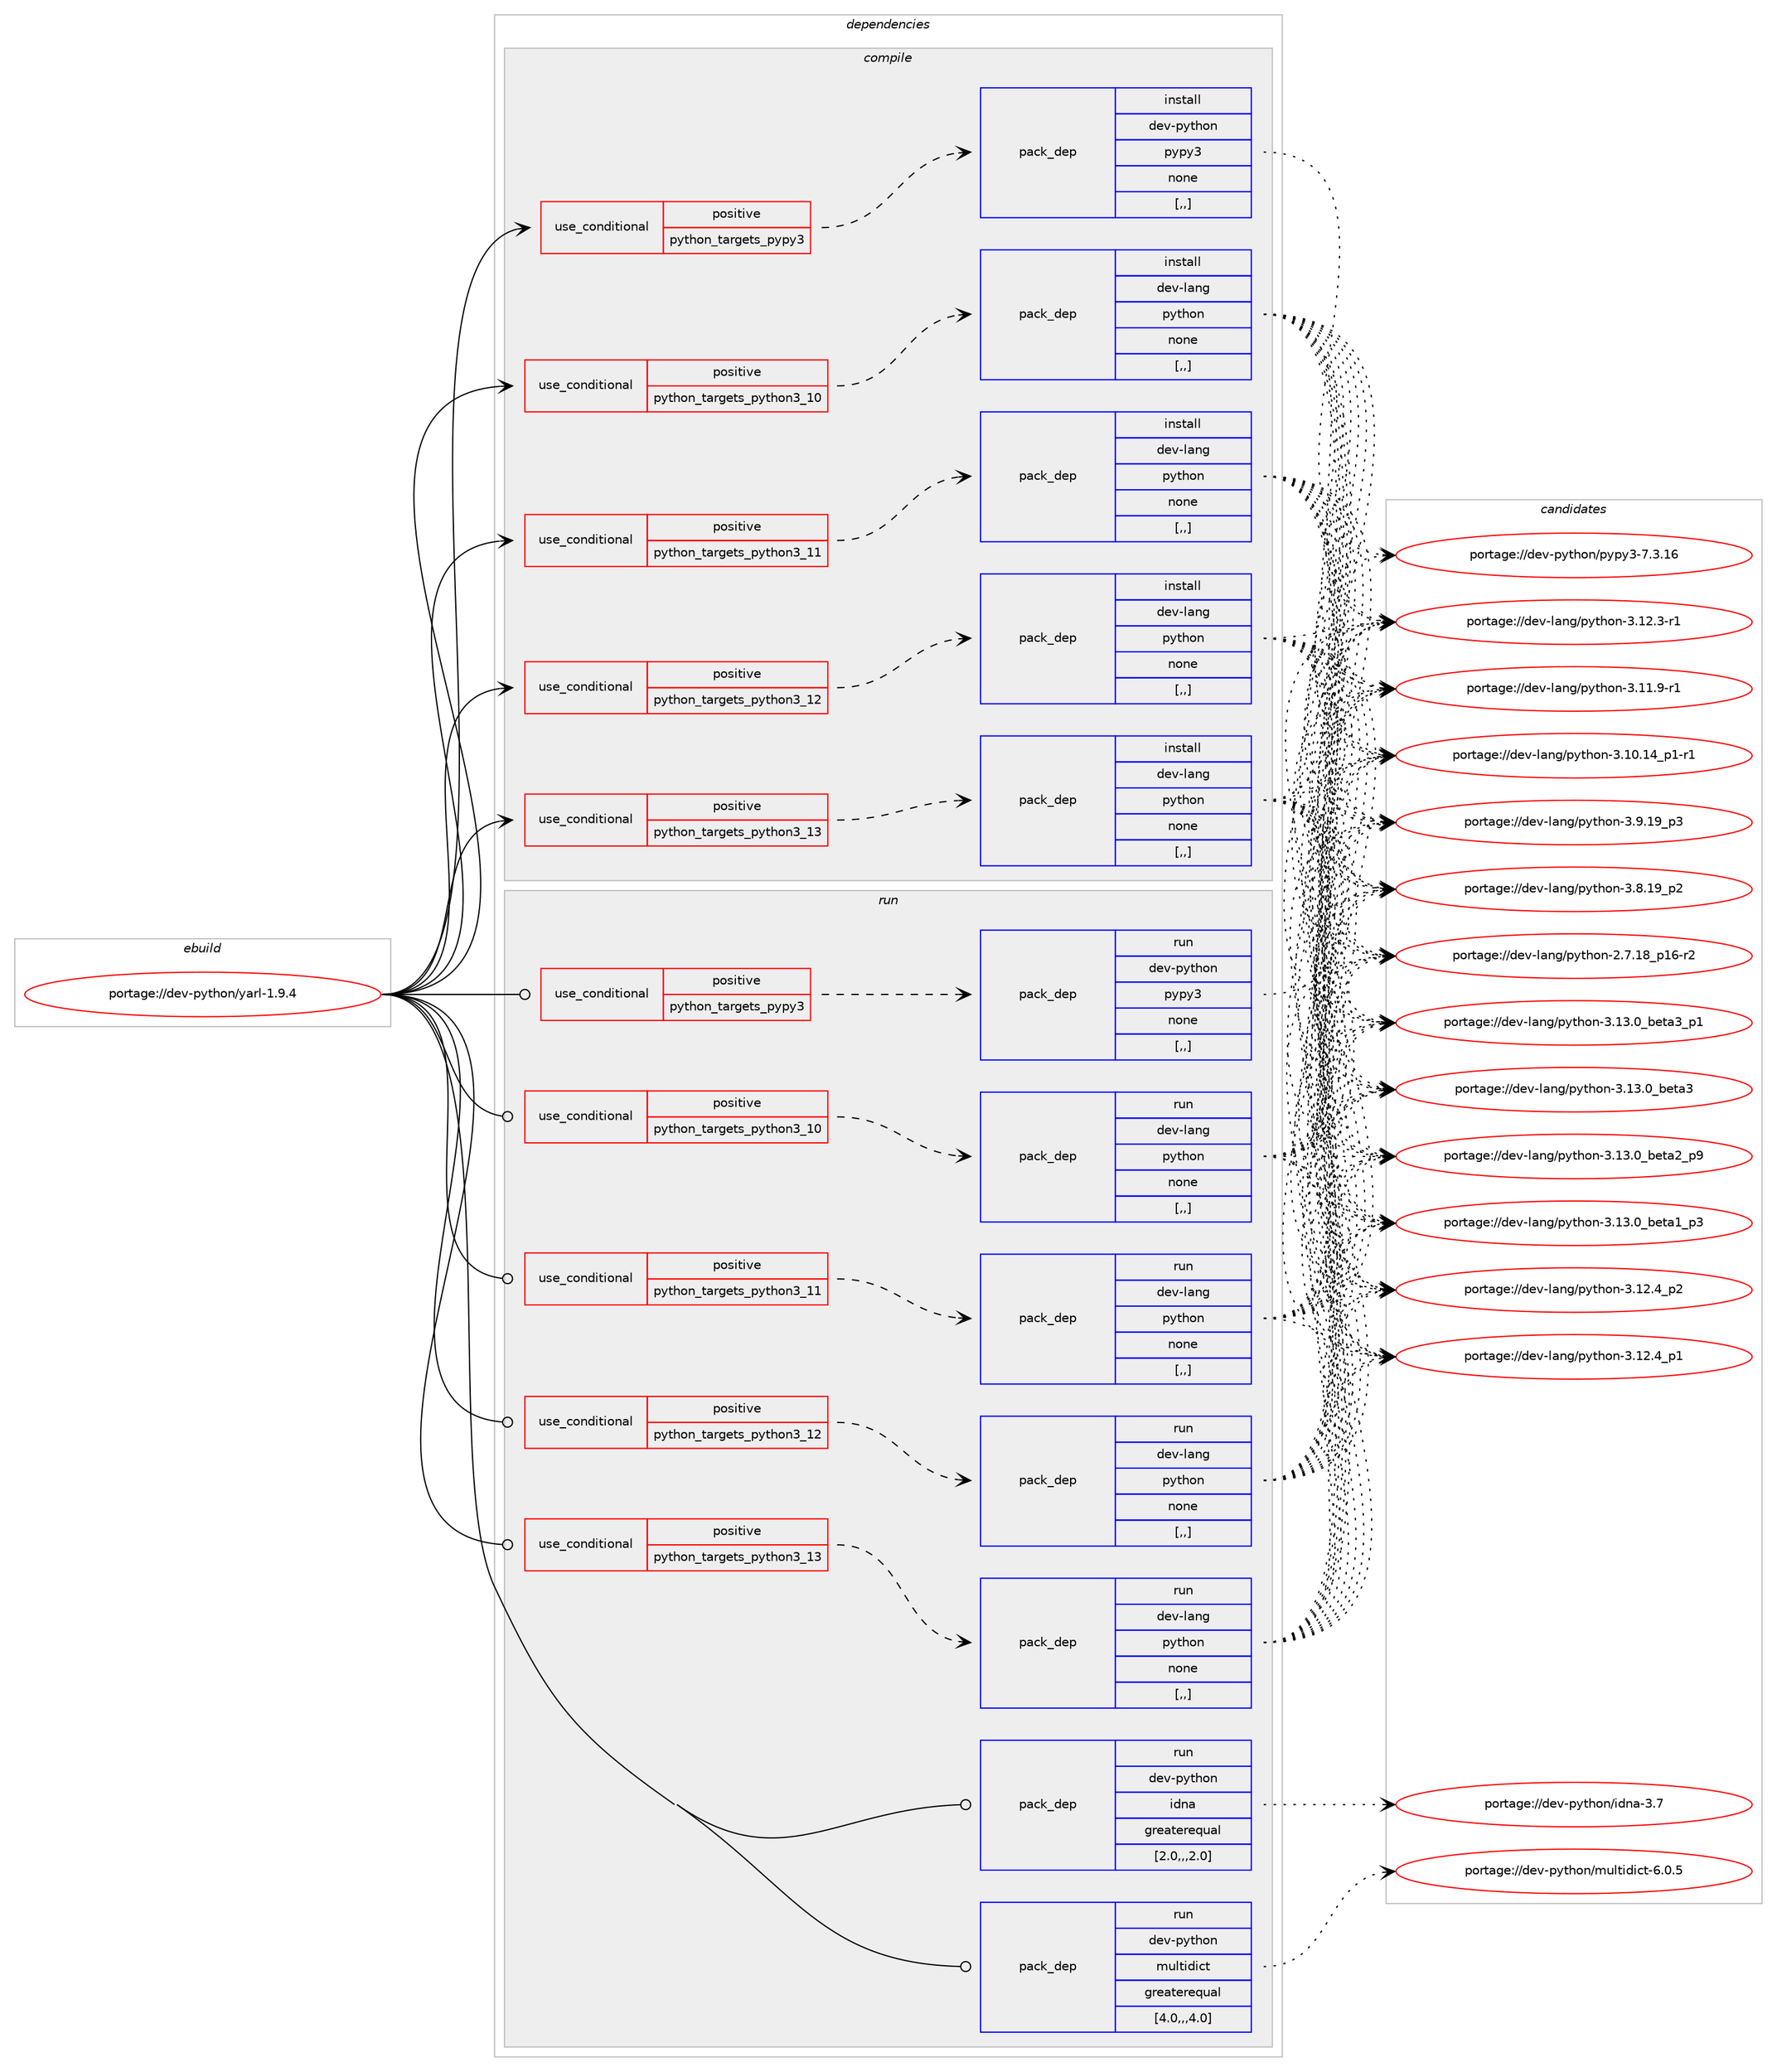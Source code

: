 digraph prolog {

# *************
# Graph options
# *************

newrank=true;
concentrate=true;
compound=true;
graph [rankdir=LR,fontname=Helvetica,fontsize=10,ranksep=1.5];#, ranksep=2.5, nodesep=0.2];
edge  [arrowhead=vee];
node  [fontname=Helvetica,fontsize=10];

# **********
# The ebuild
# **********

subgraph cluster_leftcol {
color=gray;
rank=same;
label=<<i>ebuild</i>>;
id [label="portage://dev-python/yarl-1.9.4", color=red, width=4, href="../dev-python/yarl-1.9.4.svg"];
}

# ****************
# The dependencies
# ****************

subgraph cluster_midcol {
color=gray;
label=<<i>dependencies</i>>;
subgraph cluster_compile {
fillcolor="#eeeeee";
style=filled;
label=<<i>compile</i>>;
subgraph cond41022 {
dependency166795 [label=<<TABLE BORDER="0" CELLBORDER="1" CELLSPACING="0" CELLPADDING="4"><TR><TD ROWSPAN="3" CELLPADDING="10">use_conditional</TD></TR><TR><TD>positive</TD></TR><TR><TD>python_targets_pypy3</TD></TR></TABLE>>, shape=none, color=red];
subgraph pack124512 {
dependency166796 [label=<<TABLE BORDER="0" CELLBORDER="1" CELLSPACING="0" CELLPADDING="4" WIDTH="220"><TR><TD ROWSPAN="6" CELLPADDING="30">pack_dep</TD></TR><TR><TD WIDTH="110">install</TD></TR><TR><TD>dev-python</TD></TR><TR><TD>pypy3</TD></TR><TR><TD>none</TD></TR><TR><TD>[,,]</TD></TR></TABLE>>, shape=none, color=blue];
}
dependency166795:e -> dependency166796:w [weight=20,style="dashed",arrowhead="vee"];
}
id:e -> dependency166795:w [weight=20,style="solid",arrowhead="vee"];
subgraph cond41023 {
dependency166797 [label=<<TABLE BORDER="0" CELLBORDER="1" CELLSPACING="0" CELLPADDING="4"><TR><TD ROWSPAN="3" CELLPADDING="10">use_conditional</TD></TR><TR><TD>positive</TD></TR><TR><TD>python_targets_python3_10</TD></TR></TABLE>>, shape=none, color=red];
subgraph pack124513 {
dependency166798 [label=<<TABLE BORDER="0" CELLBORDER="1" CELLSPACING="0" CELLPADDING="4" WIDTH="220"><TR><TD ROWSPAN="6" CELLPADDING="30">pack_dep</TD></TR><TR><TD WIDTH="110">install</TD></TR><TR><TD>dev-lang</TD></TR><TR><TD>python</TD></TR><TR><TD>none</TD></TR><TR><TD>[,,]</TD></TR></TABLE>>, shape=none, color=blue];
}
dependency166797:e -> dependency166798:w [weight=20,style="dashed",arrowhead="vee"];
}
id:e -> dependency166797:w [weight=20,style="solid",arrowhead="vee"];
subgraph cond41024 {
dependency166799 [label=<<TABLE BORDER="0" CELLBORDER="1" CELLSPACING="0" CELLPADDING="4"><TR><TD ROWSPAN="3" CELLPADDING="10">use_conditional</TD></TR><TR><TD>positive</TD></TR><TR><TD>python_targets_python3_11</TD></TR></TABLE>>, shape=none, color=red];
subgraph pack124514 {
dependency166800 [label=<<TABLE BORDER="0" CELLBORDER="1" CELLSPACING="0" CELLPADDING="4" WIDTH="220"><TR><TD ROWSPAN="6" CELLPADDING="30">pack_dep</TD></TR><TR><TD WIDTH="110">install</TD></TR><TR><TD>dev-lang</TD></TR><TR><TD>python</TD></TR><TR><TD>none</TD></TR><TR><TD>[,,]</TD></TR></TABLE>>, shape=none, color=blue];
}
dependency166799:e -> dependency166800:w [weight=20,style="dashed",arrowhead="vee"];
}
id:e -> dependency166799:w [weight=20,style="solid",arrowhead="vee"];
subgraph cond41025 {
dependency166801 [label=<<TABLE BORDER="0" CELLBORDER="1" CELLSPACING="0" CELLPADDING="4"><TR><TD ROWSPAN="3" CELLPADDING="10">use_conditional</TD></TR><TR><TD>positive</TD></TR><TR><TD>python_targets_python3_12</TD></TR></TABLE>>, shape=none, color=red];
subgraph pack124515 {
dependency166802 [label=<<TABLE BORDER="0" CELLBORDER="1" CELLSPACING="0" CELLPADDING="4" WIDTH="220"><TR><TD ROWSPAN="6" CELLPADDING="30">pack_dep</TD></TR><TR><TD WIDTH="110">install</TD></TR><TR><TD>dev-lang</TD></TR><TR><TD>python</TD></TR><TR><TD>none</TD></TR><TR><TD>[,,]</TD></TR></TABLE>>, shape=none, color=blue];
}
dependency166801:e -> dependency166802:w [weight=20,style="dashed",arrowhead="vee"];
}
id:e -> dependency166801:w [weight=20,style="solid",arrowhead="vee"];
subgraph cond41026 {
dependency166803 [label=<<TABLE BORDER="0" CELLBORDER="1" CELLSPACING="0" CELLPADDING="4"><TR><TD ROWSPAN="3" CELLPADDING="10">use_conditional</TD></TR><TR><TD>positive</TD></TR><TR><TD>python_targets_python3_13</TD></TR></TABLE>>, shape=none, color=red];
subgraph pack124516 {
dependency166804 [label=<<TABLE BORDER="0" CELLBORDER="1" CELLSPACING="0" CELLPADDING="4" WIDTH="220"><TR><TD ROWSPAN="6" CELLPADDING="30">pack_dep</TD></TR><TR><TD WIDTH="110">install</TD></TR><TR><TD>dev-lang</TD></TR><TR><TD>python</TD></TR><TR><TD>none</TD></TR><TR><TD>[,,]</TD></TR></TABLE>>, shape=none, color=blue];
}
dependency166803:e -> dependency166804:w [weight=20,style="dashed",arrowhead="vee"];
}
id:e -> dependency166803:w [weight=20,style="solid",arrowhead="vee"];
}
subgraph cluster_compileandrun {
fillcolor="#eeeeee";
style=filled;
label=<<i>compile and run</i>>;
}
subgraph cluster_run {
fillcolor="#eeeeee";
style=filled;
label=<<i>run</i>>;
subgraph cond41027 {
dependency166805 [label=<<TABLE BORDER="0" CELLBORDER="1" CELLSPACING="0" CELLPADDING="4"><TR><TD ROWSPAN="3" CELLPADDING="10">use_conditional</TD></TR><TR><TD>positive</TD></TR><TR><TD>python_targets_pypy3</TD></TR></TABLE>>, shape=none, color=red];
subgraph pack124517 {
dependency166806 [label=<<TABLE BORDER="0" CELLBORDER="1" CELLSPACING="0" CELLPADDING="4" WIDTH="220"><TR><TD ROWSPAN="6" CELLPADDING="30">pack_dep</TD></TR><TR><TD WIDTH="110">run</TD></TR><TR><TD>dev-python</TD></TR><TR><TD>pypy3</TD></TR><TR><TD>none</TD></TR><TR><TD>[,,]</TD></TR></TABLE>>, shape=none, color=blue];
}
dependency166805:e -> dependency166806:w [weight=20,style="dashed",arrowhead="vee"];
}
id:e -> dependency166805:w [weight=20,style="solid",arrowhead="odot"];
subgraph cond41028 {
dependency166807 [label=<<TABLE BORDER="0" CELLBORDER="1" CELLSPACING="0" CELLPADDING="4"><TR><TD ROWSPAN="3" CELLPADDING="10">use_conditional</TD></TR><TR><TD>positive</TD></TR><TR><TD>python_targets_python3_10</TD></TR></TABLE>>, shape=none, color=red];
subgraph pack124518 {
dependency166808 [label=<<TABLE BORDER="0" CELLBORDER="1" CELLSPACING="0" CELLPADDING="4" WIDTH="220"><TR><TD ROWSPAN="6" CELLPADDING="30">pack_dep</TD></TR><TR><TD WIDTH="110">run</TD></TR><TR><TD>dev-lang</TD></TR><TR><TD>python</TD></TR><TR><TD>none</TD></TR><TR><TD>[,,]</TD></TR></TABLE>>, shape=none, color=blue];
}
dependency166807:e -> dependency166808:w [weight=20,style="dashed",arrowhead="vee"];
}
id:e -> dependency166807:w [weight=20,style="solid",arrowhead="odot"];
subgraph cond41029 {
dependency166809 [label=<<TABLE BORDER="0" CELLBORDER="1" CELLSPACING="0" CELLPADDING="4"><TR><TD ROWSPAN="3" CELLPADDING="10">use_conditional</TD></TR><TR><TD>positive</TD></TR><TR><TD>python_targets_python3_11</TD></TR></TABLE>>, shape=none, color=red];
subgraph pack124519 {
dependency166810 [label=<<TABLE BORDER="0" CELLBORDER="1" CELLSPACING="0" CELLPADDING="4" WIDTH="220"><TR><TD ROWSPAN="6" CELLPADDING="30">pack_dep</TD></TR><TR><TD WIDTH="110">run</TD></TR><TR><TD>dev-lang</TD></TR><TR><TD>python</TD></TR><TR><TD>none</TD></TR><TR><TD>[,,]</TD></TR></TABLE>>, shape=none, color=blue];
}
dependency166809:e -> dependency166810:w [weight=20,style="dashed",arrowhead="vee"];
}
id:e -> dependency166809:w [weight=20,style="solid",arrowhead="odot"];
subgraph cond41030 {
dependency166811 [label=<<TABLE BORDER="0" CELLBORDER="1" CELLSPACING="0" CELLPADDING="4"><TR><TD ROWSPAN="3" CELLPADDING="10">use_conditional</TD></TR><TR><TD>positive</TD></TR><TR><TD>python_targets_python3_12</TD></TR></TABLE>>, shape=none, color=red];
subgraph pack124520 {
dependency166812 [label=<<TABLE BORDER="0" CELLBORDER="1" CELLSPACING="0" CELLPADDING="4" WIDTH="220"><TR><TD ROWSPAN="6" CELLPADDING="30">pack_dep</TD></TR><TR><TD WIDTH="110">run</TD></TR><TR><TD>dev-lang</TD></TR><TR><TD>python</TD></TR><TR><TD>none</TD></TR><TR><TD>[,,]</TD></TR></TABLE>>, shape=none, color=blue];
}
dependency166811:e -> dependency166812:w [weight=20,style="dashed",arrowhead="vee"];
}
id:e -> dependency166811:w [weight=20,style="solid",arrowhead="odot"];
subgraph cond41031 {
dependency166813 [label=<<TABLE BORDER="0" CELLBORDER="1" CELLSPACING="0" CELLPADDING="4"><TR><TD ROWSPAN="3" CELLPADDING="10">use_conditional</TD></TR><TR><TD>positive</TD></TR><TR><TD>python_targets_python3_13</TD></TR></TABLE>>, shape=none, color=red];
subgraph pack124521 {
dependency166814 [label=<<TABLE BORDER="0" CELLBORDER="1" CELLSPACING="0" CELLPADDING="4" WIDTH="220"><TR><TD ROWSPAN="6" CELLPADDING="30">pack_dep</TD></TR><TR><TD WIDTH="110">run</TD></TR><TR><TD>dev-lang</TD></TR><TR><TD>python</TD></TR><TR><TD>none</TD></TR><TR><TD>[,,]</TD></TR></TABLE>>, shape=none, color=blue];
}
dependency166813:e -> dependency166814:w [weight=20,style="dashed",arrowhead="vee"];
}
id:e -> dependency166813:w [weight=20,style="solid",arrowhead="odot"];
subgraph pack124522 {
dependency166815 [label=<<TABLE BORDER="0" CELLBORDER="1" CELLSPACING="0" CELLPADDING="4" WIDTH="220"><TR><TD ROWSPAN="6" CELLPADDING="30">pack_dep</TD></TR><TR><TD WIDTH="110">run</TD></TR><TR><TD>dev-python</TD></TR><TR><TD>idna</TD></TR><TR><TD>greaterequal</TD></TR><TR><TD>[2.0,,,2.0]</TD></TR></TABLE>>, shape=none, color=blue];
}
id:e -> dependency166815:w [weight=20,style="solid",arrowhead="odot"];
subgraph pack124523 {
dependency166816 [label=<<TABLE BORDER="0" CELLBORDER="1" CELLSPACING="0" CELLPADDING="4" WIDTH="220"><TR><TD ROWSPAN="6" CELLPADDING="30">pack_dep</TD></TR><TR><TD WIDTH="110">run</TD></TR><TR><TD>dev-python</TD></TR><TR><TD>multidict</TD></TR><TR><TD>greaterequal</TD></TR><TR><TD>[4.0,,,4.0]</TD></TR></TABLE>>, shape=none, color=blue];
}
id:e -> dependency166816:w [weight=20,style="solid",arrowhead="odot"];
}
}

# **************
# The candidates
# **************

subgraph cluster_choices {
rank=same;
color=gray;
label=<<i>candidates</i>>;

subgraph choice124512 {
color=black;
nodesep=1;
choice10010111845112121116104111110471121211121215145554651464954 [label="portage://dev-python/pypy3-7.3.16", color=red, width=4,href="../dev-python/pypy3-7.3.16.svg"];
dependency166796:e -> choice10010111845112121116104111110471121211121215145554651464954:w [style=dotted,weight="100"];
}
subgraph choice124513 {
color=black;
nodesep=1;
choice10010111845108971101034711212111610411111045514649514648959810111697519511249 [label="portage://dev-lang/python-3.13.0_beta3_p1", color=red, width=4,href="../dev-lang/python-3.13.0_beta3_p1.svg"];
choice1001011184510897110103471121211161041111104551464951464895981011169751 [label="portage://dev-lang/python-3.13.0_beta3", color=red, width=4,href="../dev-lang/python-3.13.0_beta3.svg"];
choice10010111845108971101034711212111610411111045514649514648959810111697509511257 [label="portage://dev-lang/python-3.13.0_beta2_p9", color=red, width=4,href="../dev-lang/python-3.13.0_beta2_p9.svg"];
choice10010111845108971101034711212111610411111045514649514648959810111697499511251 [label="portage://dev-lang/python-3.13.0_beta1_p3", color=red, width=4,href="../dev-lang/python-3.13.0_beta1_p3.svg"];
choice100101118451089711010347112121116104111110455146495046529511250 [label="portage://dev-lang/python-3.12.4_p2", color=red, width=4,href="../dev-lang/python-3.12.4_p2.svg"];
choice100101118451089711010347112121116104111110455146495046529511249 [label="portage://dev-lang/python-3.12.4_p1", color=red, width=4,href="../dev-lang/python-3.12.4_p1.svg"];
choice100101118451089711010347112121116104111110455146495046514511449 [label="portage://dev-lang/python-3.12.3-r1", color=red, width=4,href="../dev-lang/python-3.12.3-r1.svg"];
choice100101118451089711010347112121116104111110455146494946574511449 [label="portage://dev-lang/python-3.11.9-r1", color=red, width=4,href="../dev-lang/python-3.11.9-r1.svg"];
choice100101118451089711010347112121116104111110455146494846495295112494511449 [label="portage://dev-lang/python-3.10.14_p1-r1", color=red, width=4,href="../dev-lang/python-3.10.14_p1-r1.svg"];
choice100101118451089711010347112121116104111110455146574649579511251 [label="portage://dev-lang/python-3.9.19_p3", color=red, width=4,href="../dev-lang/python-3.9.19_p3.svg"];
choice100101118451089711010347112121116104111110455146564649579511250 [label="portage://dev-lang/python-3.8.19_p2", color=red, width=4,href="../dev-lang/python-3.8.19_p2.svg"];
choice100101118451089711010347112121116104111110455046554649569511249544511450 [label="portage://dev-lang/python-2.7.18_p16-r2", color=red, width=4,href="../dev-lang/python-2.7.18_p16-r2.svg"];
dependency166798:e -> choice10010111845108971101034711212111610411111045514649514648959810111697519511249:w [style=dotted,weight="100"];
dependency166798:e -> choice1001011184510897110103471121211161041111104551464951464895981011169751:w [style=dotted,weight="100"];
dependency166798:e -> choice10010111845108971101034711212111610411111045514649514648959810111697509511257:w [style=dotted,weight="100"];
dependency166798:e -> choice10010111845108971101034711212111610411111045514649514648959810111697499511251:w [style=dotted,weight="100"];
dependency166798:e -> choice100101118451089711010347112121116104111110455146495046529511250:w [style=dotted,weight="100"];
dependency166798:e -> choice100101118451089711010347112121116104111110455146495046529511249:w [style=dotted,weight="100"];
dependency166798:e -> choice100101118451089711010347112121116104111110455146495046514511449:w [style=dotted,weight="100"];
dependency166798:e -> choice100101118451089711010347112121116104111110455146494946574511449:w [style=dotted,weight="100"];
dependency166798:e -> choice100101118451089711010347112121116104111110455146494846495295112494511449:w [style=dotted,weight="100"];
dependency166798:e -> choice100101118451089711010347112121116104111110455146574649579511251:w [style=dotted,weight="100"];
dependency166798:e -> choice100101118451089711010347112121116104111110455146564649579511250:w [style=dotted,weight="100"];
dependency166798:e -> choice100101118451089711010347112121116104111110455046554649569511249544511450:w [style=dotted,weight="100"];
}
subgraph choice124514 {
color=black;
nodesep=1;
choice10010111845108971101034711212111610411111045514649514648959810111697519511249 [label="portage://dev-lang/python-3.13.0_beta3_p1", color=red, width=4,href="../dev-lang/python-3.13.0_beta3_p1.svg"];
choice1001011184510897110103471121211161041111104551464951464895981011169751 [label="portage://dev-lang/python-3.13.0_beta3", color=red, width=4,href="../dev-lang/python-3.13.0_beta3.svg"];
choice10010111845108971101034711212111610411111045514649514648959810111697509511257 [label="portage://dev-lang/python-3.13.0_beta2_p9", color=red, width=4,href="../dev-lang/python-3.13.0_beta2_p9.svg"];
choice10010111845108971101034711212111610411111045514649514648959810111697499511251 [label="portage://dev-lang/python-3.13.0_beta1_p3", color=red, width=4,href="../dev-lang/python-3.13.0_beta1_p3.svg"];
choice100101118451089711010347112121116104111110455146495046529511250 [label="portage://dev-lang/python-3.12.4_p2", color=red, width=4,href="../dev-lang/python-3.12.4_p2.svg"];
choice100101118451089711010347112121116104111110455146495046529511249 [label="portage://dev-lang/python-3.12.4_p1", color=red, width=4,href="../dev-lang/python-3.12.4_p1.svg"];
choice100101118451089711010347112121116104111110455146495046514511449 [label="portage://dev-lang/python-3.12.3-r1", color=red, width=4,href="../dev-lang/python-3.12.3-r1.svg"];
choice100101118451089711010347112121116104111110455146494946574511449 [label="portage://dev-lang/python-3.11.9-r1", color=red, width=4,href="../dev-lang/python-3.11.9-r1.svg"];
choice100101118451089711010347112121116104111110455146494846495295112494511449 [label="portage://dev-lang/python-3.10.14_p1-r1", color=red, width=4,href="../dev-lang/python-3.10.14_p1-r1.svg"];
choice100101118451089711010347112121116104111110455146574649579511251 [label="portage://dev-lang/python-3.9.19_p3", color=red, width=4,href="../dev-lang/python-3.9.19_p3.svg"];
choice100101118451089711010347112121116104111110455146564649579511250 [label="portage://dev-lang/python-3.8.19_p2", color=red, width=4,href="../dev-lang/python-3.8.19_p2.svg"];
choice100101118451089711010347112121116104111110455046554649569511249544511450 [label="portage://dev-lang/python-2.7.18_p16-r2", color=red, width=4,href="../dev-lang/python-2.7.18_p16-r2.svg"];
dependency166800:e -> choice10010111845108971101034711212111610411111045514649514648959810111697519511249:w [style=dotted,weight="100"];
dependency166800:e -> choice1001011184510897110103471121211161041111104551464951464895981011169751:w [style=dotted,weight="100"];
dependency166800:e -> choice10010111845108971101034711212111610411111045514649514648959810111697509511257:w [style=dotted,weight="100"];
dependency166800:e -> choice10010111845108971101034711212111610411111045514649514648959810111697499511251:w [style=dotted,weight="100"];
dependency166800:e -> choice100101118451089711010347112121116104111110455146495046529511250:w [style=dotted,weight="100"];
dependency166800:e -> choice100101118451089711010347112121116104111110455146495046529511249:w [style=dotted,weight="100"];
dependency166800:e -> choice100101118451089711010347112121116104111110455146495046514511449:w [style=dotted,weight="100"];
dependency166800:e -> choice100101118451089711010347112121116104111110455146494946574511449:w [style=dotted,weight="100"];
dependency166800:e -> choice100101118451089711010347112121116104111110455146494846495295112494511449:w [style=dotted,weight="100"];
dependency166800:e -> choice100101118451089711010347112121116104111110455146574649579511251:w [style=dotted,weight="100"];
dependency166800:e -> choice100101118451089711010347112121116104111110455146564649579511250:w [style=dotted,weight="100"];
dependency166800:e -> choice100101118451089711010347112121116104111110455046554649569511249544511450:w [style=dotted,weight="100"];
}
subgraph choice124515 {
color=black;
nodesep=1;
choice10010111845108971101034711212111610411111045514649514648959810111697519511249 [label="portage://dev-lang/python-3.13.0_beta3_p1", color=red, width=4,href="../dev-lang/python-3.13.0_beta3_p1.svg"];
choice1001011184510897110103471121211161041111104551464951464895981011169751 [label="portage://dev-lang/python-3.13.0_beta3", color=red, width=4,href="../dev-lang/python-3.13.0_beta3.svg"];
choice10010111845108971101034711212111610411111045514649514648959810111697509511257 [label="portage://dev-lang/python-3.13.0_beta2_p9", color=red, width=4,href="../dev-lang/python-3.13.0_beta2_p9.svg"];
choice10010111845108971101034711212111610411111045514649514648959810111697499511251 [label="portage://dev-lang/python-3.13.0_beta1_p3", color=red, width=4,href="../dev-lang/python-3.13.0_beta1_p3.svg"];
choice100101118451089711010347112121116104111110455146495046529511250 [label="portage://dev-lang/python-3.12.4_p2", color=red, width=4,href="../dev-lang/python-3.12.4_p2.svg"];
choice100101118451089711010347112121116104111110455146495046529511249 [label="portage://dev-lang/python-3.12.4_p1", color=red, width=4,href="../dev-lang/python-3.12.4_p1.svg"];
choice100101118451089711010347112121116104111110455146495046514511449 [label="portage://dev-lang/python-3.12.3-r1", color=red, width=4,href="../dev-lang/python-3.12.3-r1.svg"];
choice100101118451089711010347112121116104111110455146494946574511449 [label="portage://dev-lang/python-3.11.9-r1", color=red, width=4,href="../dev-lang/python-3.11.9-r1.svg"];
choice100101118451089711010347112121116104111110455146494846495295112494511449 [label="portage://dev-lang/python-3.10.14_p1-r1", color=red, width=4,href="../dev-lang/python-3.10.14_p1-r1.svg"];
choice100101118451089711010347112121116104111110455146574649579511251 [label="portage://dev-lang/python-3.9.19_p3", color=red, width=4,href="../dev-lang/python-3.9.19_p3.svg"];
choice100101118451089711010347112121116104111110455146564649579511250 [label="portage://dev-lang/python-3.8.19_p2", color=red, width=4,href="../dev-lang/python-3.8.19_p2.svg"];
choice100101118451089711010347112121116104111110455046554649569511249544511450 [label="portage://dev-lang/python-2.7.18_p16-r2", color=red, width=4,href="../dev-lang/python-2.7.18_p16-r2.svg"];
dependency166802:e -> choice10010111845108971101034711212111610411111045514649514648959810111697519511249:w [style=dotted,weight="100"];
dependency166802:e -> choice1001011184510897110103471121211161041111104551464951464895981011169751:w [style=dotted,weight="100"];
dependency166802:e -> choice10010111845108971101034711212111610411111045514649514648959810111697509511257:w [style=dotted,weight="100"];
dependency166802:e -> choice10010111845108971101034711212111610411111045514649514648959810111697499511251:w [style=dotted,weight="100"];
dependency166802:e -> choice100101118451089711010347112121116104111110455146495046529511250:w [style=dotted,weight="100"];
dependency166802:e -> choice100101118451089711010347112121116104111110455146495046529511249:w [style=dotted,weight="100"];
dependency166802:e -> choice100101118451089711010347112121116104111110455146495046514511449:w [style=dotted,weight="100"];
dependency166802:e -> choice100101118451089711010347112121116104111110455146494946574511449:w [style=dotted,weight="100"];
dependency166802:e -> choice100101118451089711010347112121116104111110455146494846495295112494511449:w [style=dotted,weight="100"];
dependency166802:e -> choice100101118451089711010347112121116104111110455146574649579511251:w [style=dotted,weight="100"];
dependency166802:e -> choice100101118451089711010347112121116104111110455146564649579511250:w [style=dotted,weight="100"];
dependency166802:e -> choice100101118451089711010347112121116104111110455046554649569511249544511450:w [style=dotted,weight="100"];
}
subgraph choice124516 {
color=black;
nodesep=1;
choice10010111845108971101034711212111610411111045514649514648959810111697519511249 [label="portage://dev-lang/python-3.13.0_beta3_p1", color=red, width=4,href="../dev-lang/python-3.13.0_beta3_p1.svg"];
choice1001011184510897110103471121211161041111104551464951464895981011169751 [label="portage://dev-lang/python-3.13.0_beta3", color=red, width=4,href="../dev-lang/python-3.13.0_beta3.svg"];
choice10010111845108971101034711212111610411111045514649514648959810111697509511257 [label="portage://dev-lang/python-3.13.0_beta2_p9", color=red, width=4,href="../dev-lang/python-3.13.0_beta2_p9.svg"];
choice10010111845108971101034711212111610411111045514649514648959810111697499511251 [label="portage://dev-lang/python-3.13.0_beta1_p3", color=red, width=4,href="../dev-lang/python-3.13.0_beta1_p3.svg"];
choice100101118451089711010347112121116104111110455146495046529511250 [label="portage://dev-lang/python-3.12.4_p2", color=red, width=4,href="../dev-lang/python-3.12.4_p2.svg"];
choice100101118451089711010347112121116104111110455146495046529511249 [label="portage://dev-lang/python-3.12.4_p1", color=red, width=4,href="../dev-lang/python-3.12.4_p1.svg"];
choice100101118451089711010347112121116104111110455146495046514511449 [label="portage://dev-lang/python-3.12.3-r1", color=red, width=4,href="../dev-lang/python-3.12.3-r1.svg"];
choice100101118451089711010347112121116104111110455146494946574511449 [label="portage://dev-lang/python-3.11.9-r1", color=red, width=4,href="../dev-lang/python-3.11.9-r1.svg"];
choice100101118451089711010347112121116104111110455146494846495295112494511449 [label="portage://dev-lang/python-3.10.14_p1-r1", color=red, width=4,href="../dev-lang/python-3.10.14_p1-r1.svg"];
choice100101118451089711010347112121116104111110455146574649579511251 [label="portage://dev-lang/python-3.9.19_p3", color=red, width=4,href="../dev-lang/python-3.9.19_p3.svg"];
choice100101118451089711010347112121116104111110455146564649579511250 [label="portage://dev-lang/python-3.8.19_p2", color=red, width=4,href="../dev-lang/python-3.8.19_p2.svg"];
choice100101118451089711010347112121116104111110455046554649569511249544511450 [label="portage://dev-lang/python-2.7.18_p16-r2", color=red, width=4,href="../dev-lang/python-2.7.18_p16-r2.svg"];
dependency166804:e -> choice10010111845108971101034711212111610411111045514649514648959810111697519511249:w [style=dotted,weight="100"];
dependency166804:e -> choice1001011184510897110103471121211161041111104551464951464895981011169751:w [style=dotted,weight="100"];
dependency166804:e -> choice10010111845108971101034711212111610411111045514649514648959810111697509511257:w [style=dotted,weight="100"];
dependency166804:e -> choice10010111845108971101034711212111610411111045514649514648959810111697499511251:w [style=dotted,weight="100"];
dependency166804:e -> choice100101118451089711010347112121116104111110455146495046529511250:w [style=dotted,weight="100"];
dependency166804:e -> choice100101118451089711010347112121116104111110455146495046529511249:w [style=dotted,weight="100"];
dependency166804:e -> choice100101118451089711010347112121116104111110455146495046514511449:w [style=dotted,weight="100"];
dependency166804:e -> choice100101118451089711010347112121116104111110455146494946574511449:w [style=dotted,weight="100"];
dependency166804:e -> choice100101118451089711010347112121116104111110455146494846495295112494511449:w [style=dotted,weight="100"];
dependency166804:e -> choice100101118451089711010347112121116104111110455146574649579511251:w [style=dotted,weight="100"];
dependency166804:e -> choice100101118451089711010347112121116104111110455146564649579511250:w [style=dotted,weight="100"];
dependency166804:e -> choice100101118451089711010347112121116104111110455046554649569511249544511450:w [style=dotted,weight="100"];
}
subgraph choice124517 {
color=black;
nodesep=1;
choice10010111845112121116104111110471121211121215145554651464954 [label="portage://dev-python/pypy3-7.3.16", color=red, width=4,href="../dev-python/pypy3-7.3.16.svg"];
dependency166806:e -> choice10010111845112121116104111110471121211121215145554651464954:w [style=dotted,weight="100"];
}
subgraph choice124518 {
color=black;
nodesep=1;
choice10010111845108971101034711212111610411111045514649514648959810111697519511249 [label="portage://dev-lang/python-3.13.0_beta3_p1", color=red, width=4,href="../dev-lang/python-3.13.0_beta3_p1.svg"];
choice1001011184510897110103471121211161041111104551464951464895981011169751 [label="portage://dev-lang/python-3.13.0_beta3", color=red, width=4,href="../dev-lang/python-3.13.0_beta3.svg"];
choice10010111845108971101034711212111610411111045514649514648959810111697509511257 [label="portage://dev-lang/python-3.13.0_beta2_p9", color=red, width=4,href="../dev-lang/python-3.13.0_beta2_p9.svg"];
choice10010111845108971101034711212111610411111045514649514648959810111697499511251 [label="portage://dev-lang/python-3.13.0_beta1_p3", color=red, width=4,href="../dev-lang/python-3.13.0_beta1_p3.svg"];
choice100101118451089711010347112121116104111110455146495046529511250 [label="portage://dev-lang/python-3.12.4_p2", color=red, width=4,href="../dev-lang/python-3.12.4_p2.svg"];
choice100101118451089711010347112121116104111110455146495046529511249 [label="portage://dev-lang/python-3.12.4_p1", color=red, width=4,href="../dev-lang/python-3.12.4_p1.svg"];
choice100101118451089711010347112121116104111110455146495046514511449 [label="portage://dev-lang/python-3.12.3-r1", color=red, width=4,href="../dev-lang/python-3.12.3-r1.svg"];
choice100101118451089711010347112121116104111110455146494946574511449 [label="portage://dev-lang/python-3.11.9-r1", color=red, width=4,href="../dev-lang/python-3.11.9-r1.svg"];
choice100101118451089711010347112121116104111110455146494846495295112494511449 [label="portage://dev-lang/python-3.10.14_p1-r1", color=red, width=4,href="../dev-lang/python-3.10.14_p1-r1.svg"];
choice100101118451089711010347112121116104111110455146574649579511251 [label="portage://dev-lang/python-3.9.19_p3", color=red, width=4,href="../dev-lang/python-3.9.19_p3.svg"];
choice100101118451089711010347112121116104111110455146564649579511250 [label="portage://dev-lang/python-3.8.19_p2", color=red, width=4,href="../dev-lang/python-3.8.19_p2.svg"];
choice100101118451089711010347112121116104111110455046554649569511249544511450 [label="portage://dev-lang/python-2.7.18_p16-r2", color=red, width=4,href="../dev-lang/python-2.7.18_p16-r2.svg"];
dependency166808:e -> choice10010111845108971101034711212111610411111045514649514648959810111697519511249:w [style=dotted,weight="100"];
dependency166808:e -> choice1001011184510897110103471121211161041111104551464951464895981011169751:w [style=dotted,weight="100"];
dependency166808:e -> choice10010111845108971101034711212111610411111045514649514648959810111697509511257:w [style=dotted,weight="100"];
dependency166808:e -> choice10010111845108971101034711212111610411111045514649514648959810111697499511251:w [style=dotted,weight="100"];
dependency166808:e -> choice100101118451089711010347112121116104111110455146495046529511250:w [style=dotted,weight="100"];
dependency166808:e -> choice100101118451089711010347112121116104111110455146495046529511249:w [style=dotted,weight="100"];
dependency166808:e -> choice100101118451089711010347112121116104111110455146495046514511449:w [style=dotted,weight="100"];
dependency166808:e -> choice100101118451089711010347112121116104111110455146494946574511449:w [style=dotted,weight="100"];
dependency166808:e -> choice100101118451089711010347112121116104111110455146494846495295112494511449:w [style=dotted,weight="100"];
dependency166808:e -> choice100101118451089711010347112121116104111110455146574649579511251:w [style=dotted,weight="100"];
dependency166808:e -> choice100101118451089711010347112121116104111110455146564649579511250:w [style=dotted,weight="100"];
dependency166808:e -> choice100101118451089711010347112121116104111110455046554649569511249544511450:w [style=dotted,weight="100"];
}
subgraph choice124519 {
color=black;
nodesep=1;
choice10010111845108971101034711212111610411111045514649514648959810111697519511249 [label="portage://dev-lang/python-3.13.0_beta3_p1", color=red, width=4,href="../dev-lang/python-3.13.0_beta3_p1.svg"];
choice1001011184510897110103471121211161041111104551464951464895981011169751 [label="portage://dev-lang/python-3.13.0_beta3", color=red, width=4,href="../dev-lang/python-3.13.0_beta3.svg"];
choice10010111845108971101034711212111610411111045514649514648959810111697509511257 [label="portage://dev-lang/python-3.13.0_beta2_p9", color=red, width=4,href="../dev-lang/python-3.13.0_beta2_p9.svg"];
choice10010111845108971101034711212111610411111045514649514648959810111697499511251 [label="portage://dev-lang/python-3.13.0_beta1_p3", color=red, width=4,href="../dev-lang/python-3.13.0_beta1_p3.svg"];
choice100101118451089711010347112121116104111110455146495046529511250 [label="portage://dev-lang/python-3.12.4_p2", color=red, width=4,href="../dev-lang/python-3.12.4_p2.svg"];
choice100101118451089711010347112121116104111110455146495046529511249 [label="portage://dev-lang/python-3.12.4_p1", color=red, width=4,href="../dev-lang/python-3.12.4_p1.svg"];
choice100101118451089711010347112121116104111110455146495046514511449 [label="portage://dev-lang/python-3.12.3-r1", color=red, width=4,href="../dev-lang/python-3.12.3-r1.svg"];
choice100101118451089711010347112121116104111110455146494946574511449 [label="portage://dev-lang/python-3.11.9-r1", color=red, width=4,href="../dev-lang/python-3.11.9-r1.svg"];
choice100101118451089711010347112121116104111110455146494846495295112494511449 [label="portage://dev-lang/python-3.10.14_p1-r1", color=red, width=4,href="../dev-lang/python-3.10.14_p1-r1.svg"];
choice100101118451089711010347112121116104111110455146574649579511251 [label="portage://dev-lang/python-3.9.19_p3", color=red, width=4,href="../dev-lang/python-3.9.19_p3.svg"];
choice100101118451089711010347112121116104111110455146564649579511250 [label="portage://dev-lang/python-3.8.19_p2", color=red, width=4,href="../dev-lang/python-3.8.19_p2.svg"];
choice100101118451089711010347112121116104111110455046554649569511249544511450 [label="portage://dev-lang/python-2.7.18_p16-r2", color=red, width=4,href="../dev-lang/python-2.7.18_p16-r2.svg"];
dependency166810:e -> choice10010111845108971101034711212111610411111045514649514648959810111697519511249:w [style=dotted,weight="100"];
dependency166810:e -> choice1001011184510897110103471121211161041111104551464951464895981011169751:w [style=dotted,weight="100"];
dependency166810:e -> choice10010111845108971101034711212111610411111045514649514648959810111697509511257:w [style=dotted,weight="100"];
dependency166810:e -> choice10010111845108971101034711212111610411111045514649514648959810111697499511251:w [style=dotted,weight="100"];
dependency166810:e -> choice100101118451089711010347112121116104111110455146495046529511250:w [style=dotted,weight="100"];
dependency166810:e -> choice100101118451089711010347112121116104111110455146495046529511249:w [style=dotted,weight="100"];
dependency166810:e -> choice100101118451089711010347112121116104111110455146495046514511449:w [style=dotted,weight="100"];
dependency166810:e -> choice100101118451089711010347112121116104111110455146494946574511449:w [style=dotted,weight="100"];
dependency166810:e -> choice100101118451089711010347112121116104111110455146494846495295112494511449:w [style=dotted,weight="100"];
dependency166810:e -> choice100101118451089711010347112121116104111110455146574649579511251:w [style=dotted,weight="100"];
dependency166810:e -> choice100101118451089711010347112121116104111110455146564649579511250:w [style=dotted,weight="100"];
dependency166810:e -> choice100101118451089711010347112121116104111110455046554649569511249544511450:w [style=dotted,weight="100"];
}
subgraph choice124520 {
color=black;
nodesep=1;
choice10010111845108971101034711212111610411111045514649514648959810111697519511249 [label="portage://dev-lang/python-3.13.0_beta3_p1", color=red, width=4,href="../dev-lang/python-3.13.0_beta3_p1.svg"];
choice1001011184510897110103471121211161041111104551464951464895981011169751 [label="portage://dev-lang/python-3.13.0_beta3", color=red, width=4,href="../dev-lang/python-3.13.0_beta3.svg"];
choice10010111845108971101034711212111610411111045514649514648959810111697509511257 [label="portage://dev-lang/python-3.13.0_beta2_p9", color=red, width=4,href="../dev-lang/python-3.13.0_beta2_p9.svg"];
choice10010111845108971101034711212111610411111045514649514648959810111697499511251 [label="portage://dev-lang/python-3.13.0_beta1_p3", color=red, width=4,href="../dev-lang/python-3.13.0_beta1_p3.svg"];
choice100101118451089711010347112121116104111110455146495046529511250 [label="portage://dev-lang/python-3.12.4_p2", color=red, width=4,href="../dev-lang/python-3.12.4_p2.svg"];
choice100101118451089711010347112121116104111110455146495046529511249 [label="portage://dev-lang/python-3.12.4_p1", color=red, width=4,href="../dev-lang/python-3.12.4_p1.svg"];
choice100101118451089711010347112121116104111110455146495046514511449 [label="portage://dev-lang/python-3.12.3-r1", color=red, width=4,href="../dev-lang/python-3.12.3-r1.svg"];
choice100101118451089711010347112121116104111110455146494946574511449 [label="portage://dev-lang/python-3.11.9-r1", color=red, width=4,href="../dev-lang/python-3.11.9-r1.svg"];
choice100101118451089711010347112121116104111110455146494846495295112494511449 [label="portage://dev-lang/python-3.10.14_p1-r1", color=red, width=4,href="../dev-lang/python-3.10.14_p1-r1.svg"];
choice100101118451089711010347112121116104111110455146574649579511251 [label="portage://dev-lang/python-3.9.19_p3", color=red, width=4,href="../dev-lang/python-3.9.19_p3.svg"];
choice100101118451089711010347112121116104111110455146564649579511250 [label="portage://dev-lang/python-3.8.19_p2", color=red, width=4,href="../dev-lang/python-3.8.19_p2.svg"];
choice100101118451089711010347112121116104111110455046554649569511249544511450 [label="portage://dev-lang/python-2.7.18_p16-r2", color=red, width=4,href="../dev-lang/python-2.7.18_p16-r2.svg"];
dependency166812:e -> choice10010111845108971101034711212111610411111045514649514648959810111697519511249:w [style=dotted,weight="100"];
dependency166812:e -> choice1001011184510897110103471121211161041111104551464951464895981011169751:w [style=dotted,weight="100"];
dependency166812:e -> choice10010111845108971101034711212111610411111045514649514648959810111697509511257:w [style=dotted,weight="100"];
dependency166812:e -> choice10010111845108971101034711212111610411111045514649514648959810111697499511251:w [style=dotted,weight="100"];
dependency166812:e -> choice100101118451089711010347112121116104111110455146495046529511250:w [style=dotted,weight="100"];
dependency166812:e -> choice100101118451089711010347112121116104111110455146495046529511249:w [style=dotted,weight="100"];
dependency166812:e -> choice100101118451089711010347112121116104111110455146495046514511449:w [style=dotted,weight="100"];
dependency166812:e -> choice100101118451089711010347112121116104111110455146494946574511449:w [style=dotted,weight="100"];
dependency166812:e -> choice100101118451089711010347112121116104111110455146494846495295112494511449:w [style=dotted,weight="100"];
dependency166812:e -> choice100101118451089711010347112121116104111110455146574649579511251:w [style=dotted,weight="100"];
dependency166812:e -> choice100101118451089711010347112121116104111110455146564649579511250:w [style=dotted,weight="100"];
dependency166812:e -> choice100101118451089711010347112121116104111110455046554649569511249544511450:w [style=dotted,weight="100"];
}
subgraph choice124521 {
color=black;
nodesep=1;
choice10010111845108971101034711212111610411111045514649514648959810111697519511249 [label="portage://dev-lang/python-3.13.0_beta3_p1", color=red, width=4,href="../dev-lang/python-3.13.0_beta3_p1.svg"];
choice1001011184510897110103471121211161041111104551464951464895981011169751 [label="portage://dev-lang/python-3.13.0_beta3", color=red, width=4,href="../dev-lang/python-3.13.0_beta3.svg"];
choice10010111845108971101034711212111610411111045514649514648959810111697509511257 [label="portage://dev-lang/python-3.13.0_beta2_p9", color=red, width=4,href="../dev-lang/python-3.13.0_beta2_p9.svg"];
choice10010111845108971101034711212111610411111045514649514648959810111697499511251 [label="portage://dev-lang/python-3.13.0_beta1_p3", color=red, width=4,href="../dev-lang/python-3.13.0_beta1_p3.svg"];
choice100101118451089711010347112121116104111110455146495046529511250 [label="portage://dev-lang/python-3.12.4_p2", color=red, width=4,href="../dev-lang/python-3.12.4_p2.svg"];
choice100101118451089711010347112121116104111110455146495046529511249 [label="portage://dev-lang/python-3.12.4_p1", color=red, width=4,href="../dev-lang/python-3.12.4_p1.svg"];
choice100101118451089711010347112121116104111110455146495046514511449 [label="portage://dev-lang/python-3.12.3-r1", color=red, width=4,href="../dev-lang/python-3.12.3-r1.svg"];
choice100101118451089711010347112121116104111110455146494946574511449 [label="portage://dev-lang/python-3.11.9-r1", color=red, width=4,href="../dev-lang/python-3.11.9-r1.svg"];
choice100101118451089711010347112121116104111110455146494846495295112494511449 [label="portage://dev-lang/python-3.10.14_p1-r1", color=red, width=4,href="../dev-lang/python-3.10.14_p1-r1.svg"];
choice100101118451089711010347112121116104111110455146574649579511251 [label="portage://dev-lang/python-3.9.19_p3", color=red, width=4,href="../dev-lang/python-3.9.19_p3.svg"];
choice100101118451089711010347112121116104111110455146564649579511250 [label="portage://dev-lang/python-3.8.19_p2", color=red, width=4,href="../dev-lang/python-3.8.19_p2.svg"];
choice100101118451089711010347112121116104111110455046554649569511249544511450 [label="portage://dev-lang/python-2.7.18_p16-r2", color=red, width=4,href="../dev-lang/python-2.7.18_p16-r2.svg"];
dependency166814:e -> choice10010111845108971101034711212111610411111045514649514648959810111697519511249:w [style=dotted,weight="100"];
dependency166814:e -> choice1001011184510897110103471121211161041111104551464951464895981011169751:w [style=dotted,weight="100"];
dependency166814:e -> choice10010111845108971101034711212111610411111045514649514648959810111697509511257:w [style=dotted,weight="100"];
dependency166814:e -> choice10010111845108971101034711212111610411111045514649514648959810111697499511251:w [style=dotted,weight="100"];
dependency166814:e -> choice100101118451089711010347112121116104111110455146495046529511250:w [style=dotted,weight="100"];
dependency166814:e -> choice100101118451089711010347112121116104111110455146495046529511249:w [style=dotted,weight="100"];
dependency166814:e -> choice100101118451089711010347112121116104111110455146495046514511449:w [style=dotted,weight="100"];
dependency166814:e -> choice100101118451089711010347112121116104111110455146494946574511449:w [style=dotted,weight="100"];
dependency166814:e -> choice100101118451089711010347112121116104111110455146494846495295112494511449:w [style=dotted,weight="100"];
dependency166814:e -> choice100101118451089711010347112121116104111110455146574649579511251:w [style=dotted,weight="100"];
dependency166814:e -> choice100101118451089711010347112121116104111110455146564649579511250:w [style=dotted,weight="100"];
dependency166814:e -> choice100101118451089711010347112121116104111110455046554649569511249544511450:w [style=dotted,weight="100"];
}
subgraph choice124522 {
color=black;
nodesep=1;
choice10010111845112121116104111110471051001109745514655 [label="portage://dev-python/idna-3.7", color=red, width=4,href="../dev-python/idna-3.7.svg"];
dependency166815:e -> choice10010111845112121116104111110471051001109745514655:w [style=dotted,weight="100"];
}
subgraph choice124523 {
color=black;
nodesep=1;
choice100101118451121211161041111104710911710811610510010599116455446484653 [label="portage://dev-python/multidict-6.0.5", color=red, width=4,href="../dev-python/multidict-6.0.5.svg"];
dependency166816:e -> choice100101118451121211161041111104710911710811610510010599116455446484653:w [style=dotted,weight="100"];
}
}

}
